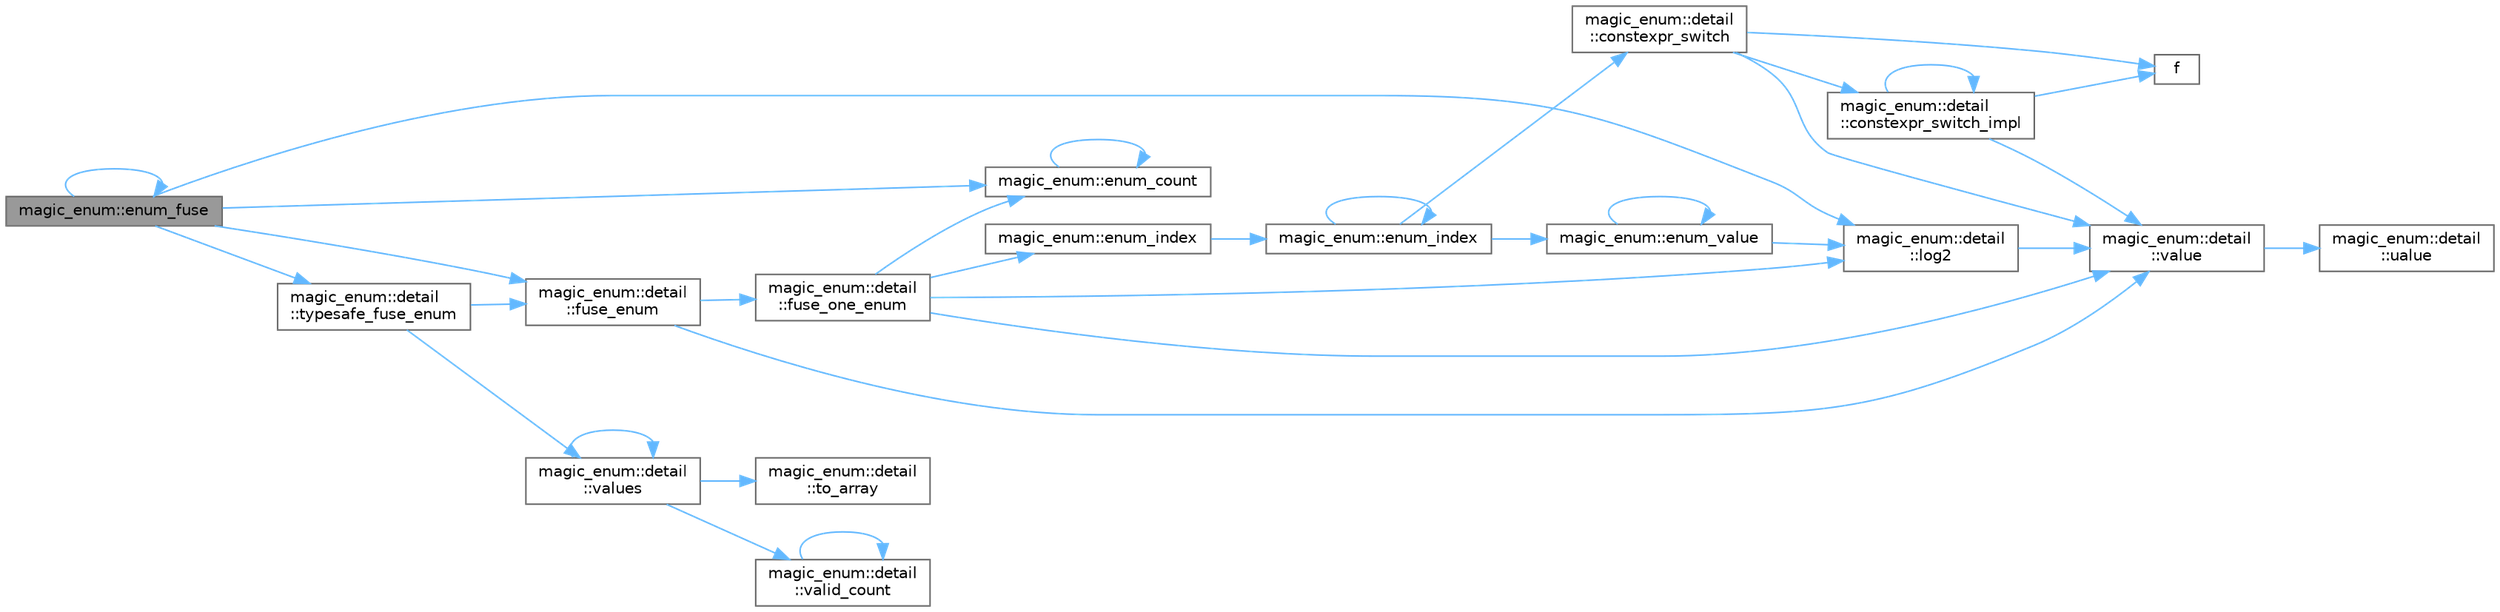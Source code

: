 digraph "magic_enum::enum_fuse"
{
 // LATEX_PDF_SIZE
  bgcolor="transparent";
  edge [fontname=Helvetica,fontsize=10,labelfontname=Helvetica,labelfontsize=10];
  node [fontname=Helvetica,fontsize=10,shape=box,height=0.2,width=0.4];
  rankdir="LR";
  Node1 [id="Node000001",label="magic_enum::enum_fuse",height=0.2,width=0.4,color="gray40", fillcolor="grey60", style="filled", fontcolor="black",tooltip=" "];
  Node1 -> Node2 [id="edge1_Node000001_Node000002",color="steelblue1",style="solid",tooltip=" "];
  Node2 [id="Node000002",label="magic_enum::enum_count",height=0.2,width=0.4,color="grey40", fillcolor="white", style="filled",URL="$namespacemagic__enum.html#a479a25a5e86faacf24f30e4428f5e4a9",tooltip=" "];
  Node2 -> Node2 [id="edge2_Node000002_Node000002",color="steelblue1",style="solid",tooltip=" "];
  Node1 -> Node1 [id="edge3_Node000001_Node000001",color="steelblue1",style="solid",tooltip=" "];
  Node1 -> Node3 [id="edge4_Node000001_Node000003",color="steelblue1",style="solid",tooltip=" "];
  Node3 [id="Node000003",label="magic_enum::detail\l::fuse_enum",height=0.2,width=0.4,color="grey40", fillcolor="white", style="filled",URL="$namespacemagic__enum_1_1detail.html#a4179723a67a48dd525fc0985356d3ccc",tooltip=" "];
  Node3 -> Node4 [id="edge5_Node000003_Node000004",color="steelblue1",style="solid",tooltip=" "];
  Node4 [id="Node000004",label="magic_enum::detail\l::fuse_one_enum",height=0.2,width=0.4,color="grey40", fillcolor="white", style="filled",URL="$namespacemagic__enum_1_1detail.html#a61ad087c3ddc2f2a03df9e8a262d0f33",tooltip=" "];
  Node4 -> Node2 [id="edge6_Node000004_Node000002",color="steelblue1",style="solid",tooltip=" "];
  Node4 -> Node5 [id="edge7_Node000004_Node000005",color="steelblue1",style="solid",tooltip=" "];
  Node5 [id="Node000005",label="magic_enum::enum_index",height=0.2,width=0.4,color="grey40", fillcolor="white", style="filled",URL="$namespacemagic__enum.html#a9acc090ee19925a4a634e59161f8fab7",tooltip=" "];
  Node5 -> Node6 [id="edge8_Node000005_Node000006",color="steelblue1",style="solid",tooltip=" "];
  Node6 [id="Node000006",label="magic_enum::enum_index",height=0.2,width=0.4,color="grey40", fillcolor="white", style="filled",URL="$namespacemagic__enum.html#ae6cfd505ff323c012cf6460fa91c9a41",tooltip=" "];
  Node6 -> Node7 [id="edge9_Node000006_Node000007",color="steelblue1",style="solid",tooltip=" "];
  Node7 [id="Node000007",label="magic_enum::detail\l::constexpr_switch",height=0.2,width=0.4,color="grey40", fillcolor="white", style="filled",URL="$namespacemagic__enum_1_1detail.html#a9e138c31342899eb8bc5782d9cbd6d7e",tooltip=" "];
  Node7 -> Node8 [id="edge10_Node000007_Node000008",color="steelblue1",style="solid",tooltip=" "];
  Node8 [id="Node000008",label="magic_enum::detail\l::constexpr_switch_impl",height=0.2,width=0.4,color="grey40", fillcolor="white", style="filled",URL="$namespacemagic__enum_1_1detail.html#ad53f078b9dcc3429968a4ecfb88596bd",tooltip=" "];
  Node8 -> Node8 [id="edge11_Node000008_Node000008",color="steelblue1",style="solid",tooltip=" "];
  Node8 -> Node9 [id="edge12_Node000008_Node000009",color="steelblue1",style="solid",tooltip=" "];
  Node9 [id="Node000009",label="f",height=0.2,width=0.4,color="grey40", fillcolor="white", style="filled",URL="$cxx11__tensor__map_8cpp.html#a7f507fea02198f6cb81c86640c7b1a4e",tooltip=" "];
  Node8 -> Node10 [id="edge13_Node000008_Node000010",color="steelblue1",style="solid",tooltip=" "];
  Node10 [id="Node000010",label="magic_enum::detail\l::value",height=0.2,width=0.4,color="grey40", fillcolor="white", style="filled",URL="$namespacemagic__enum_1_1detail.html#a8e06754b490522d8ae02cd8983e3fcbf",tooltip=" "];
  Node10 -> Node11 [id="edge14_Node000010_Node000011",color="steelblue1",style="solid",tooltip=" "];
  Node11 [id="Node000011",label="magic_enum::detail\l::ualue",height=0.2,width=0.4,color="grey40", fillcolor="white", style="filled",URL="$namespacemagic__enum_1_1detail.html#a191c321163d56a3fb04df4e39998bbfb",tooltip=" "];
  Node7 -> Node9 [id="edge15_Node000007_Node000009",color="steelblue1",style="solid",tooltip=" "];
  Node7 -> Node10 [id="edge16_Node000007_Node000010",color="steelblue1",style="solid",tooltip=" "];
  Node6 -> Node6 [id="edge17_Node000006_Node000006",color="steelblue1",style="solid",tooltip=" "];
  Node6 -> Node12 [id="edge18_Node000006_Node000012",color="steelblue1",style="solid",tooltip=" "];
  Node12 [id="Node000012",label="magic_enum::enum_value",height=0.2,width=0.4,color="grey40", fillcolor="white", style="filled",URL="$namespacemagic__enum.html#a9838bde8b3a4d7998ad1e81b893ef798",tooltip=" "];
  Node12 -> Node12 [id="edge19_Node000012_Node000012",color="steelblue1",style="solid",tooltip=" "];
  Node12 -> Node13 [id="edge20_Node000012_Node000013",color="steelblue1",style="solid",tooltip=" "];
  Node13 [id="Node000013",label="magic_enum::detail\l::log2",height=0.2,width=0.4,color="grey40", fillcolor="white", style="filled",URL="$namespacemagic__enum_1_1detail.html#a1f435c2b919eb3622324d94892c8bc0b",tooltip=" "];
  Node13 -> Node10 [id="edge21_Node000013_Node000010",color="steelblue1",style="solid",tooltip=" "];
  Node4 -> Node13 [id="edge22_Node000004_Node000013",color="steelblue1",style="solid",tooltip=" "];
  Node4 -> Node10 [id="edge23_Node000004_Node000010",color="steelblue1",style="solid",tooltip=" "];
  Node3 -> Node10 [id="edge24_Node000003_Node000010",color="steelblue1",style="solid",tooltip=" "];
  Node1 -> Node13 [id="edge25_Node000001_Node000013",color="steelblue1",style="solid",tooltip=" "];
  Node1 -> Node14 [id="edge26_Node000001_Node000014",color="steelblue1",style="solid",tooltip=" "];
  Node14 [id="Node000014",label="magic_enum::detail\l::typesafe_fuse_enum",height=0.2,width=0.4,color="grey40", fillcolor="white", style="filled",URL="$namespacemagic__enum_1_1detail.html#ab384334628d81394ac4ff220b58a7662",tooltip=" "];
  Node14 -> Node3 [id="edge27_Node000014_Node000003",color="steelblue1",style="solid",tooltip=" "];
  Node14 -> Node15 [id="edge28_Node000014_Node000015",color="steelblue1",style="solid",tooltip=" "];
  Node15 [id="Node000015",label="magic_enum::detail\l::values",height=0.2,width=0.4,color="grey40", fillcolor="white", style="filled",URL="$namespacemagic__enum_1_1detail.html#ae466f21d1f7503161a9615e8117a20d1",tooltip=" "];
  Node15 -> Node16 [id="edge29_Node000015_Node000016",color="steelblue1",style="solid",tooltip=" "];
  Node16 [id="Node000016",label="magic_enum::detail\l::to_array",height=0.2,width=0.4,color="grey40", fillcolor="white", style="filled",URL="$namespacemagic__enum_1_1detail.html#aab4cd20b94c8616f90e695d75102a036",tooltip=" "];
  Node15 -> Node17 [id="edge30_Node000015_Node000017",color="steelblue1",style="solid",tooltip=" "];
  Node17 [id="Node000017",label="magic_enum::detail\l::valid_count",height=0.2,width=0.4,color="grey40", fillcolor="white", style="filled",URL="$namespacemagic__enum_1_1detail.html#a2ee91b25dd1d70c1613dc7216326b14b",tooltip=" "];
  Node17 -> Node17 [id="edge31_Node000017_Node000017",color="steelblue1",style="solid",tooltip=" "];
  Node15 -> Node15 [id="edge32_Node000015_Node000015",color="steelblue1",style="solid",tooltip=" "];
}
